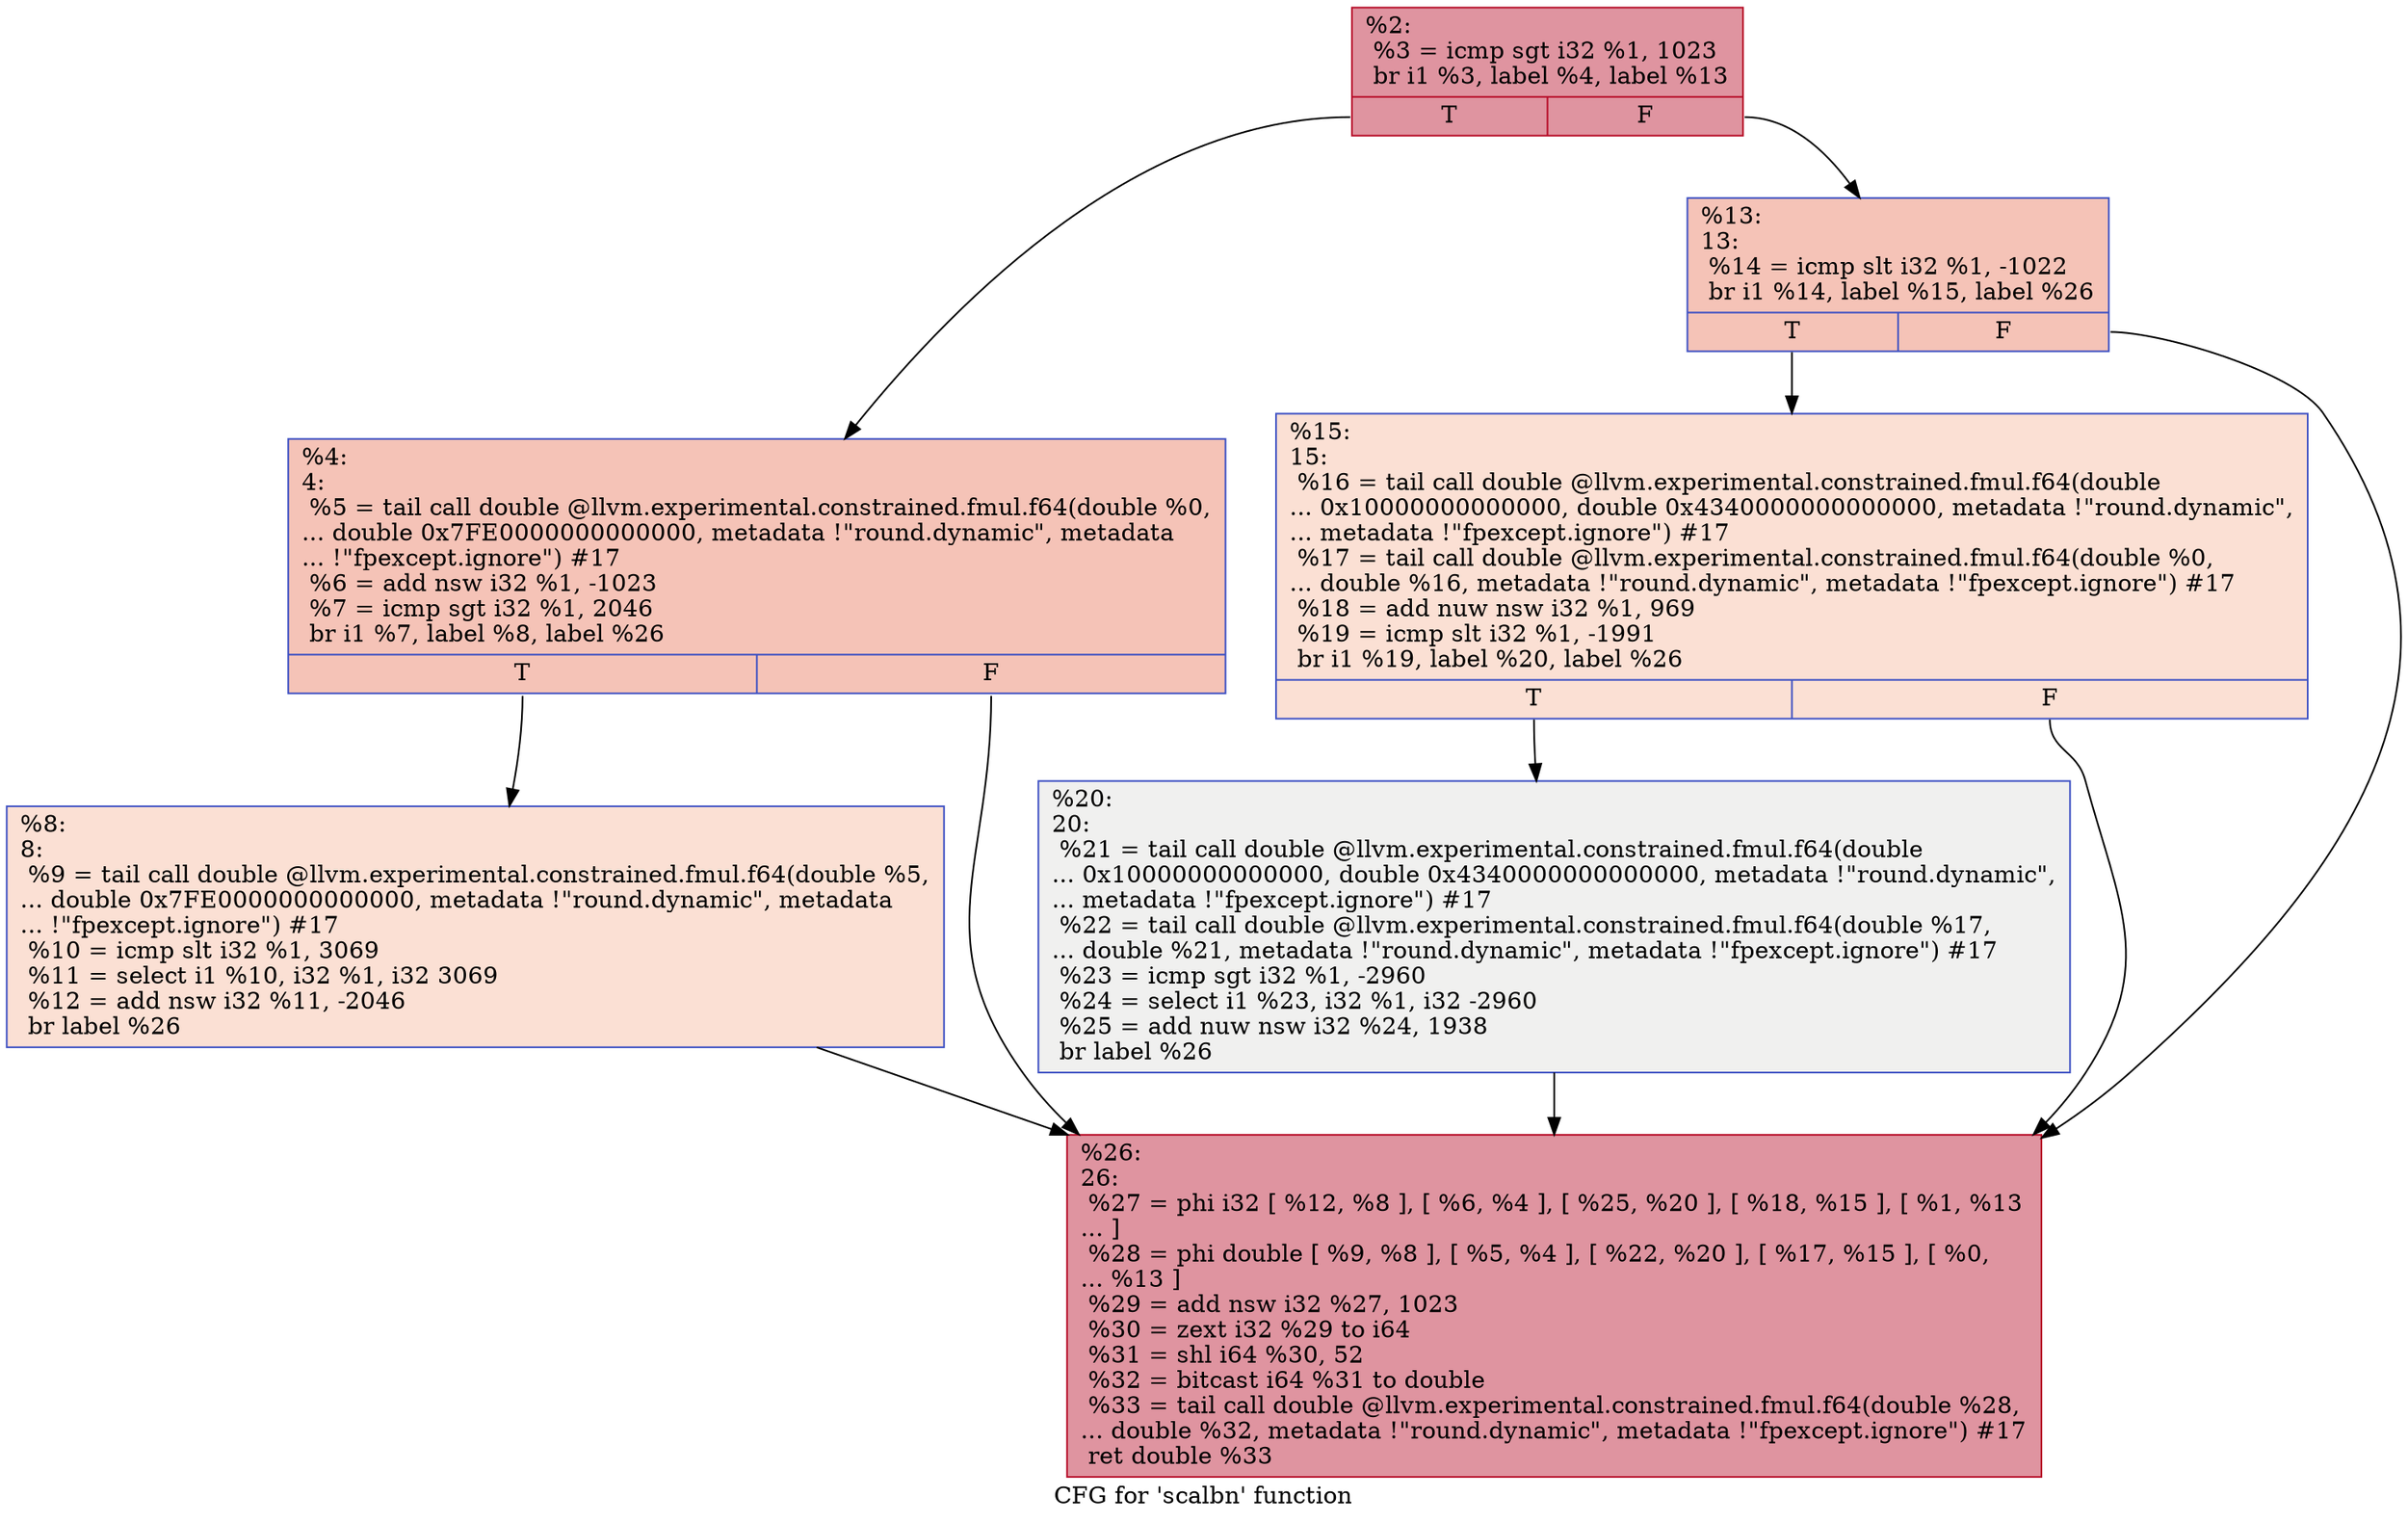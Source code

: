 digraph "CFG for 'scalbn' function" {
	label="CFG for 'scalbn' function";

	Node0x1319560 [shape=record,color="#b70d28ff", style=filled, fillcolor="#b70d2870",label="{%2:\l  %3 = icmp sgt i32 %1, 1023\l  br i1 %3, label %4, label %13\l|{<s0>T|<s1>F}}"];
	Node0x1319560:s0 -> Node0x13195b0;
	Node0x1319560:s1 -> Node0x1319650;
	Node0x13195b0 [shape=record,color="#3d50c3ff", style=filled, fillcolor="#e8765c70",label="{%4:\l4:                                                \l  %5 = tail call double @llvm.experimental.constrained.fmul.f64(double %0,\l... double 0x7FE0000000000000, metadata !\"round.dynamic\", metadata\l... !\"fpexcept.ignore\") #17\l  %6 = add nsw i32 %1, -1023\l  %7 = icmp sgt i32 %1, 2046\l  br i1 %7, label %8, label %26\l|{<s0>T|<s1>F}}"];
	Node0x13195b0:s0 -> Node0x1319600;
	Node0x13195b0:s1 -> Node0x1319740;
	Node0x1319600 [shape=record,color="#3d50c3ff", style=filled, fillcolor="#f7b99e70",label="{%8:\l8:                                                \l  %9 = tail call double @llvm.experimental.constrained.fmul.f64(double %5,\l... double 0x7FE0000000000000, metadata !\"round.dynamic\", metadata\l... !\"fpexcept.ignore\") #17\l  %10 = icmp slt i32 %1, 3069\l  %11 = select i1 %10, i32 %1, i32 3069\l  %12 = add nsw i32 %11, -2046\l  br label %26\l}"];
	Node0x1319600 -> Node0x1319740;
	Node0x1319650 [shape=record,color="#3d50c3ff", style=filled, fillcolor="#e8765c70",label="{%13:\l13:                                               \l  %14 = icmp slt i32 %1, -1022\l  br i1 %14, label %15, label %26\l|{<s0>T|<s1>F}}"];
	Node0x1319650:s0 -> Node0x13196a0;
	Node0x1319650:s1 -> Node0x1319740;
	Node0x13196a0 [shape=record,color="#3d50c3ff", style=filled, fillcolor="#f7b99e70",label="{%15:\l15:                                               \l  %16 = tail call double @llvm.experimental.constrained.fmul.f64(double\l... 0x10000000000000, double 0x4340000000000000, metadata !\"round.dynamic\",\l... metadata !\"fpexcept.ignore\") #17\l  %17 = tail call double @llvm.experimental.constrained.fmul.f64(double %0,\l... double %16, metadata !\"round.dynamic\", metadata !\"fpexcept.ignore\") #17\l  %18 = add nuw nsw i32 %1, 969\l  %19 = icmp slt i32 %1, -1991\l  br i1 %19, label %20, label %26\l|{<s0>T|<s1>F}}"];
	Node0x13196a0:s0 -> Node0x13196f0;
	Node0x13196a0:s1 -> Node0x1319740;
	Node0x13196f0 [shape=record,color="#3d50c3ff", style=filled, fillcolor="#dedcdb70",label="{%20:\l20:                                               \l  %21 = tail call double @llvm.experimental.constrained.fmul.f64(double\l... 0x10000000000000, double 0x4340000000000000, metadata !\"round.dynamic\",\l... metadata !\"fpexcept.ignore\") #17\l  %22 = tail call double @llvm.experimental.constrained.fmul.f64(double %17,\l... double %21, metadata !\"round.dynamic\", metadata !\"fpexcept.ignore\") #17\l  %23 = icmp sgt i32 %1, -2960\l  %24 = select i1 %23, i32 %1, i32 -2960\l  %25 = add nuw nsw i32 %24, 1938\l  br label %26\l}"];
	Node0x13196f0 -> Node0x1319740;
	Node0x1319740 [shape=record,color="#b70d28ff", style=filled, fillcolor="#b70d2870",label="{%26:\l26:                                               \l  %27 = phi i32 [ %12, %8 ], [ %6, %4 ], [ %25, %20 ], [ %18, %15 ], [ %1, %13\l... ]\l  %28 = phi double [ %9, %8 ], [ %5, %4 ], [ %22, %20 ], [ %17, %15 ], [ %0,\l... %13 ]\l  %29 = add nsw i32 %27, 1023\l  %30 = zext i32 %29 to i64\l  %31 = shl i64 %30, 52\l  %32 = bitcast i64 %31 to double\l  %33 = tail call double @llvm.experimental.constrained.fmul.f64(double %28,\l... double %32, metadata !\"round.dynamic\", metadata !\"fpexcept.ignore\") #17\l  ret double %33\l}"];
}
